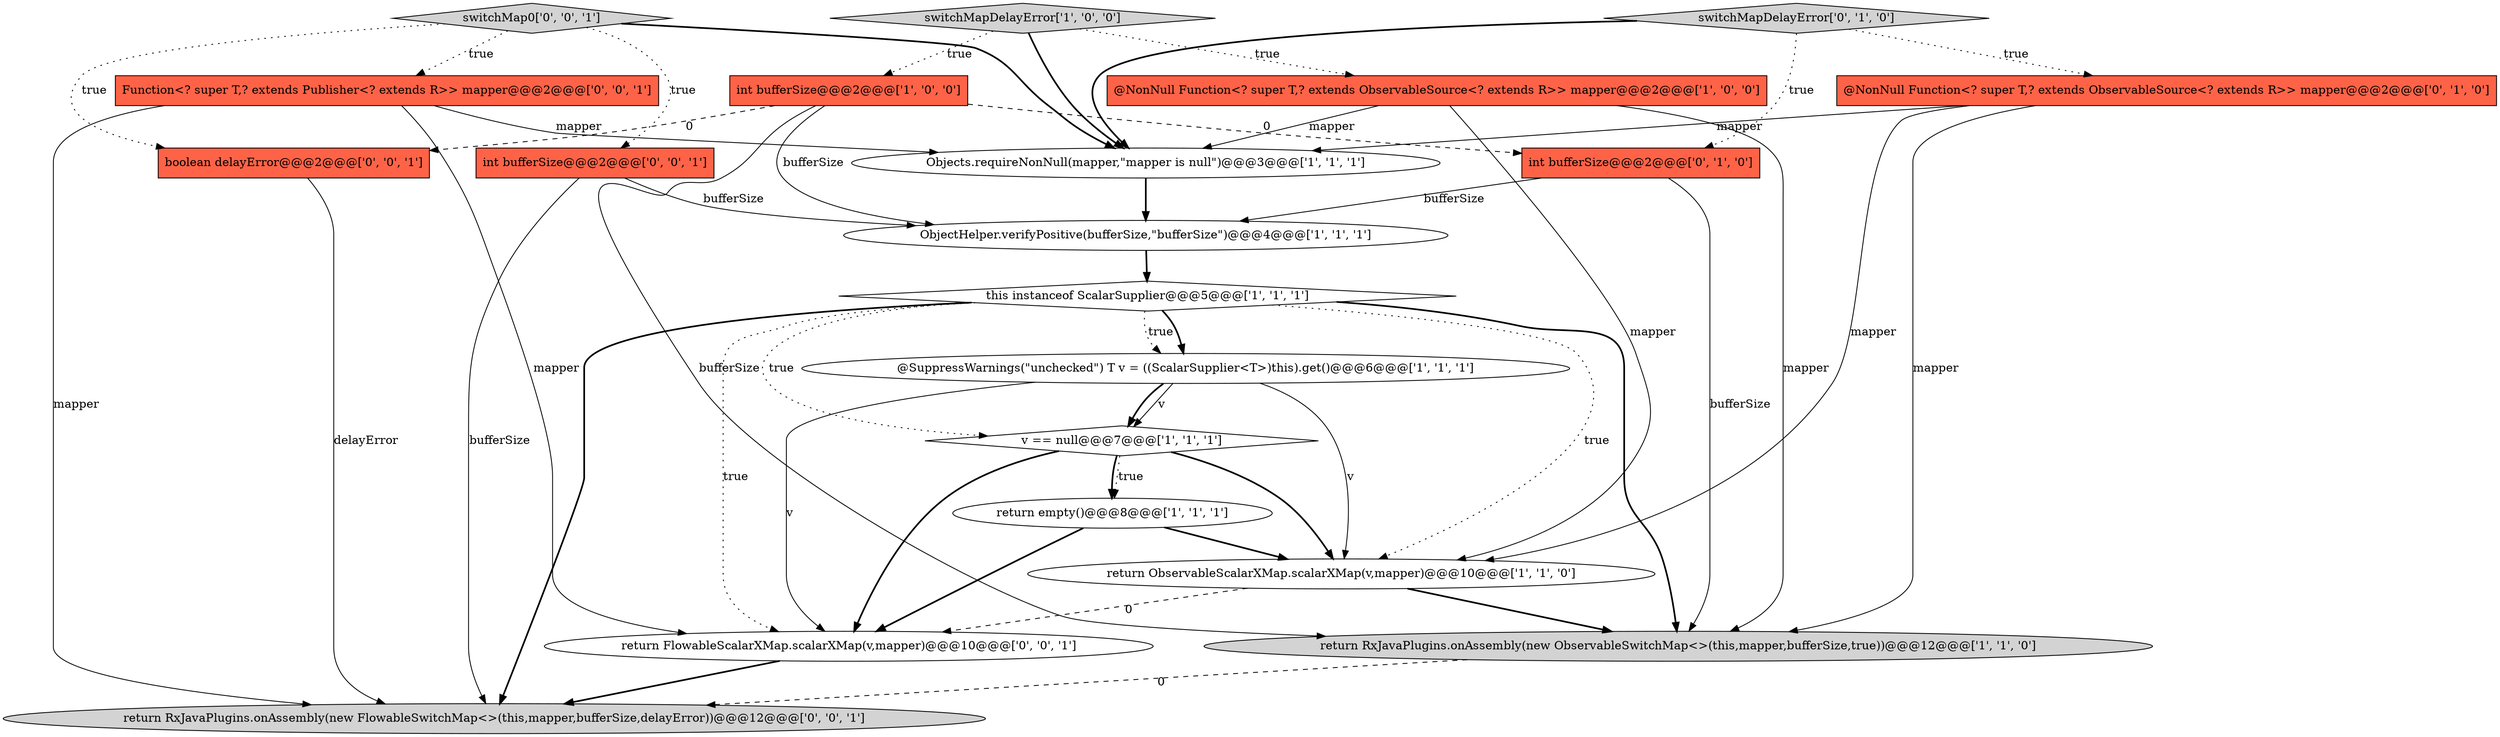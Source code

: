 digraph {
19 [style = filled, label = "switchMap0['0', '0', '1']", fillcolor = lightgray, shape = diamond image = "AAA0AAABBB3BBB"];
18 [style = filled, label = "boolean delayError@@@2@@@['0', '0', '1']", fillcolor = tomato, shape = box image = "AAA0AAABBB3BBB"];
0 [style = filled, label = "return ObservableScalarXMap.scalarXMap(v,mapper)@@@10@@@['1', '1', '0']", fillcolor = white, shape = ellipse image = "AAA0AAABBB1BBB"];
11 [style = filled, label = "switchMapDelayError['0', '1', '0']", fillcolor = lightgray, shape = diamond image = "AAA0AAABBB2BBB"];
2 [style = filled, label = "@NonNull Function<? super T,? extends ObservableSource<? extends R>> mapper@@@2@@@['1', '0', '0']", fillcolor = tomato, shape = box image = "AAA0AAABBB1BBB"];
1 [style = filled, label = "Objects.requireNonNull(mapper,\"mapper is null\")@@@3@@@['1', '1', '1']", fillcolor = white, shape = ellipse image = "AAA0AAABBB1BBB"];
6 [style = filled, label = "ObjectHelper.verifyPositive(bufferSize,\"bufferSize\")@@@4@@@['1', '1', '1']", fillcolor = white, shape = ellipse image = "AAA0AAABBB1BBB"];
7 [style = filled, label = "return empty()@@@8@@@['1', '1', '1']", fillcolor = white, shape = ellipse image = "AAA0AAABBB1BBB"];
4 [style = filled, label = "@SuppressWarnings(\"unchecked\") T v = ((ScalarSupplier<T>)this).get()@@@6@@@['1', '1', '1']", fillcolor = white, shape = ellipse image = "AAA0AAABBB1BBB"];
8 [style = filled, label = "this instanceof ScalarSupplier@@@5@@@['1', '1', '1']", fillcolor = white, shape = diamond image = "AAA0AAABBB1BBB"];
5 [style = filled, label = "v == null@@@7@@@['1', '1', '1']", fillcolor = white, shape = diamond image = "AAA0AAABBB1BBB"];
12 [style = filled, label = "@NonNull Function<? super T,? extends ObservableSource<? extends R>> mapper@@@2@@@['0', '1', '0']", fillcolor = tomato, shape = box image = "AAA0AAABBB2BBB"];
14 [style = filled, label = "Function<? super T,? extends Publisher<? extends R>> mapper@@@2@@@['0', '0', '1']", fillcolor = tomato, shape = box image = "AAA0AAABBB3BBB"];
16 [style = filled, label = "return RxJavaPlugins.onAssembly(new FlowableSwitchMap<>(this,mapper,bufferSize,delayError))@@@12@@@['0', '0', '1']", fillcolor = lightgray, shape = ellipse image = "AAA0AAABBB3BBB"];
17 [style = filled, label = "int bufferSize@@@2@@@['0', '0', '1']", fillcolor = tomato, shape = box image = "AAA0AAABBB3BBB"];
13 [style = filled, label = "int bufferSize@@@2@@@['0', '1', '0']", fillcolor = tomato, shape = box image = "AAA1AAABBB2BBB"];
3 [style = filled, label = "switchMapDelayError['1', '0', '0']", fillcolor = lightgray, shape = diamond image = "AAA0AAABBB1BBB"];
9 [style = filled, label = "int bufferSize@@@2@@@['1', '0', '0']", fillcolor = tomato, shape = box image = "AAA1AAABBB1BBB"];
10 [style = filled, label = "return RxJavaPlugins.onAssembly(new ObservableSwitchMap<>(this,mapper,bufferSize,true))@@@12@@@['1', '1', '0']", fillcolor = lightgray, shape = ellipse image = "AAA0AAABBB1BBB"];
15 [style = filled, label = "return FlowableScalarXMap.scalarXMap(v,mapper)@@@10@@@['0', '0', '1']", fillcolor = white, shape = ellipse image = "AAA0AAABBB3BBB"];
4->0 [style = solid, label="v"];
8->16 [style = bold, label=""];
12->1 [style = solid, label="mapper"];
8->10 [style = bold, label=""];
19->14 [style = dotted, label="true"];
12->10 [style = solid, label="mapper"];
2->1 [style = solid, label="mapper"];
12->0 [style = solid, label="mapper"];
3->1 [style = bold, label=""];
11->1 [style = bold, label=""];
19->17 [style = dotted, label="true"];
2->0 [style = solid, label="mapper"];
14->15 [style = solid, label="mapper"];
9->18 [style = dashed, label="0"];
9->6 [style = solid, label="bufferSize"];
11->12 [style = dotted, label="true"];
19->18 [style = dotted, label="true"];
8->15 [style = dotted, label="true"];
5->15 [style = bold, label=""];
0->15 [style = dashed, label="0"];
7->0 [style = bold, label=""];
9->10 [style = solid, label="bufferSize"];
11->13 [style = dotted, label="true"];
3->9 [style = dotted, label="true"];
2->10 [style = solid, label="mapper"];
17->6 [style = solid, label="bufferSize"];
15->16 [style = bold, label=""];
8->4 [style = dotted, label="true"];
14->1 [style = solid, label="mapper"];
19->1 [style = bold, label=""];
0->10 [style = bold, label=""];
1->6 [style = bold, label=""];
5->0 [style = bold, label=""];
8->5 [style = dotted, label="true"];
5->7 [style = dotted, label="true"];
4->5 [style = solid, label="v"];
4->15 [style = solid, label="v"];
6->8 [style = bold, label=""];
17->16 [style = solid, label="bufferSize"];
9->13 [style = dashed, label="0"];
5->7 [style = bold, label=""];
7->15 [style = bold, label=""];
14->16 [style = solid, label="mapper"];
13->6 [style = solid, label="bufferSize"];
8->0 [style = dotted, label="true"];
10->16 [style = dashed, label="0"];
8->4 [style = bold, label=""];
13->10 [style = solid, label="bufferSize"];
4->5 [style = bold, label=""];
18->16 [style = solid, label="delayError"];
3->2 [style = dotted, label="true"];
}

